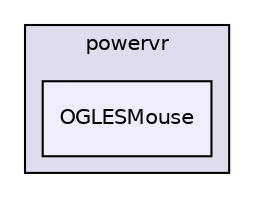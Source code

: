digraph "PVR/SDK_3.4/Examples/Advanced/Mouse/OGLES/Build/Android/src/com/powervr/OGLESMouse" {
  compound=true
  node [ fontsize="10", fontname="Helvetica"];
  edge [ labelfontsize="10", labelfontname="Helvetica"];
  subgraph clusterdir_b7ef8fc13b98687e1c23bc67ae87e290 {
    graph [ bgcolor="#ddddee", pencolor="black", label="powervr" fontname="Helvetica", fontsize="10", URL="dir_b7ef8fc13b98687e1c23bc67ae87e290.html"]
  dir_69bebb29bfa5a3bb9e648638cd640a7e [shape=box, label="OGLESMouse", style="filled", fillcolor="#eeeeff", pencolor="black", URL="dir_69bebb29bfa5a3bb9e648638cd640a7e.html"];
  }
}
